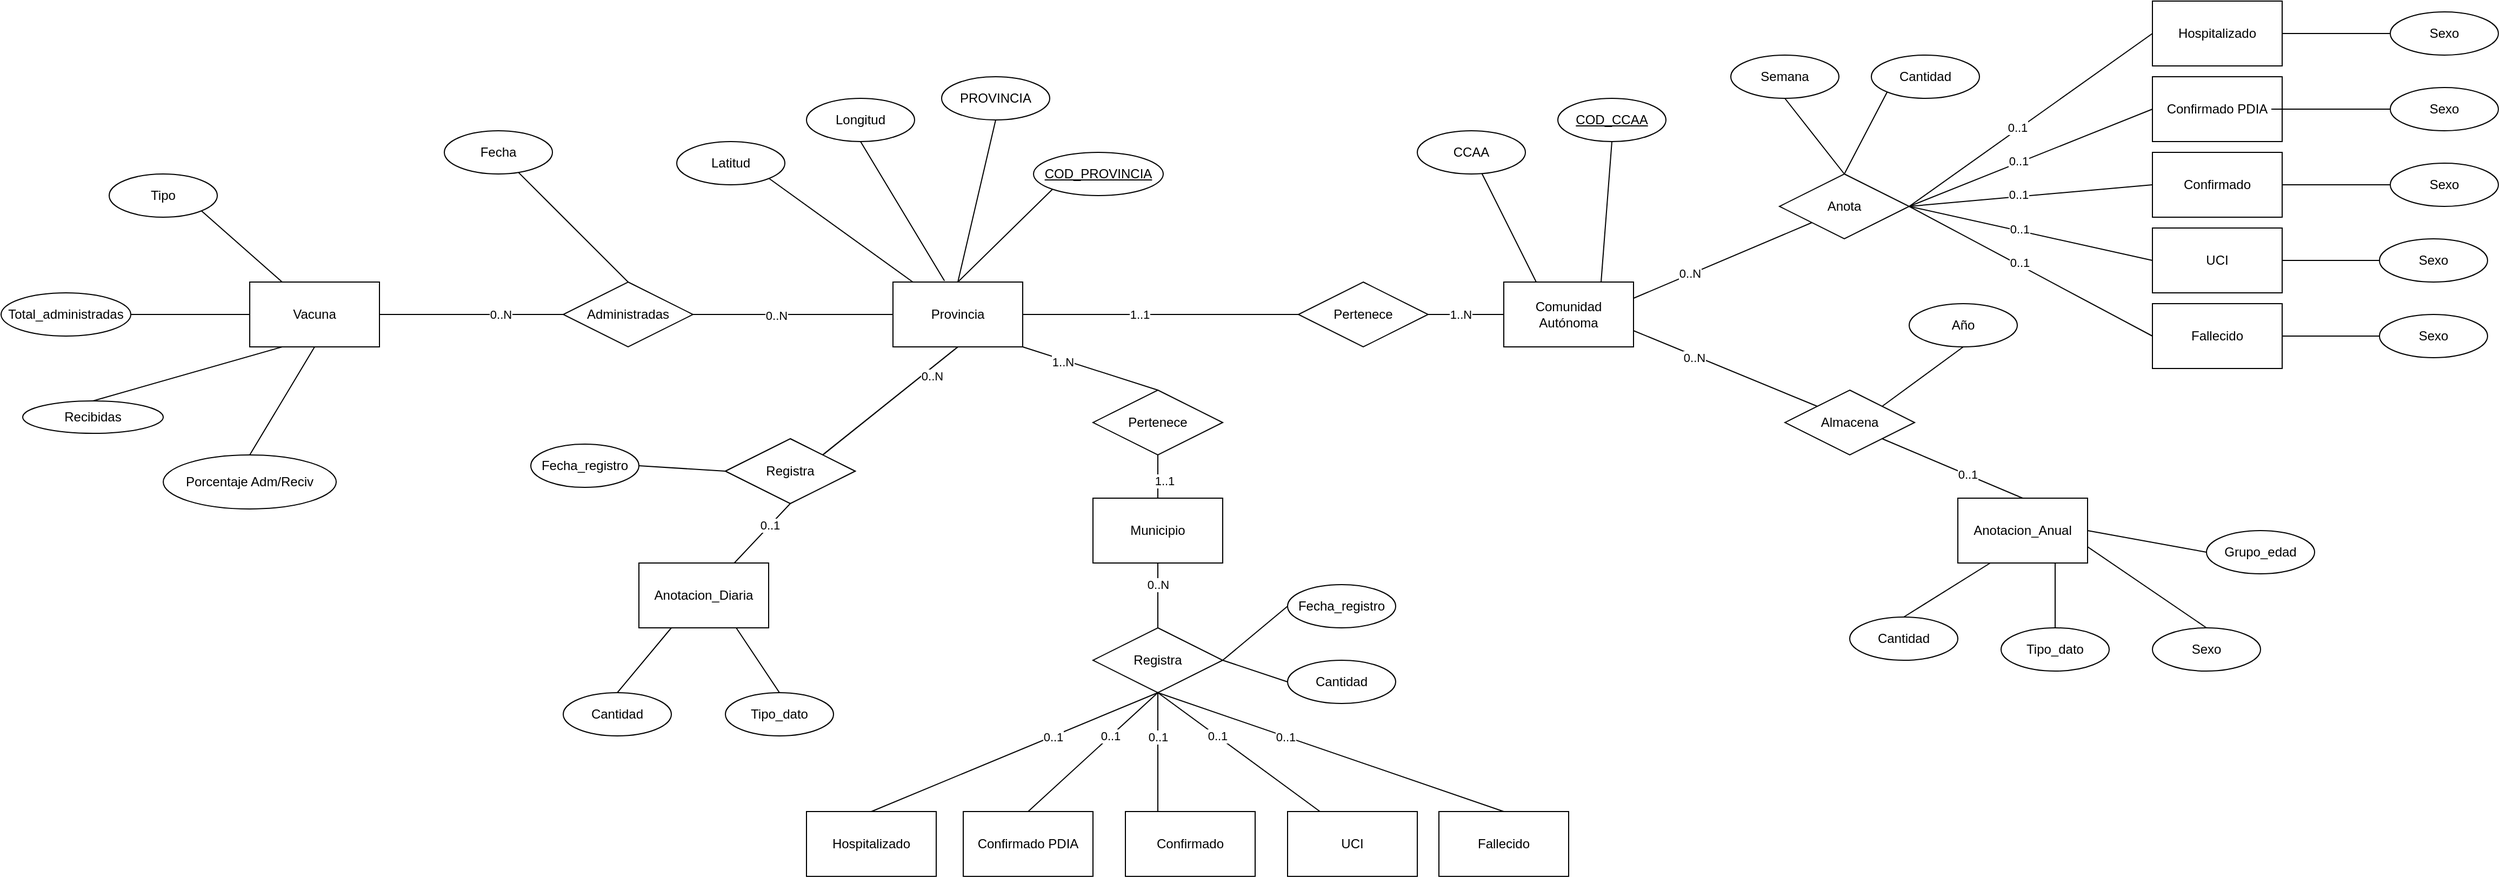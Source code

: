 <mxfile version="17.4.0" type="github">
  <diagram id="x1stXme_lI0jsgs1N3h_" name="Page-1">
    <mxGraphModel dx="2881" dy="1053" grid="1" gridSize="10" guides="1" tooltips="1" connect="1" arrows="1" fold="1" page="1" pageScale="1" pageWidth="850" pageHeight="1100" math="0" shadow="0">
      <root>
        <mxCell id="0" />
        <mxCell id="1" parent="0" />
        <mxCell id="La3-25jKobvIbMl1DCS8-1" style="rounded=0;orthogonalLoop=1;jettySize=auto;html=1;exitX=0.5;exitY=1;exitDx=0;exitDy=0;entryX=1;entryY=0;entryDx=0;entryDy=0;endArrow=none;endFill=0;" edge="1" parent="1" source="La3-25jKobvIbMl1DCS8-3" target="La3-25jKobvIbMl1DCS8-42">
          <mxGeometry relative="1" as="geometry" />
        </mxCell>
        <mxCell id="La3-25jKobvIbMl1DCS8-2" value="0..N" style="edgeLabel;html=1;align=center;verticalAlign=middle;resizable=0;points=[];" vertex="1" connectable="0" parent="La3-25jKobvIbMl1DCS8-1">
          <mxGeometry x="-0.6" y="-2" relative="1" as="geometry">
            <mxPoint x="2" y="8" as="offset" />
          </mxGeometry>
        </mxCell>
        <mxCell id="La3-25jKobvIbMl1DCS8-3" value="Provincia" style="rounded=0;whiteSpace=wrap;html=1;" vertex="1" parent="1">
          <mxGeometry x="165" y="390" width="120" height="60" as="geometry" />
        </mxCell>
        <mxCell id="La3-25jKobvIbMl1DCS8-4" value="Pertenece" style="rhombus;whiteSpace=wrap;html=1;" vertex="1" parent="1">
          <mxGeometry x="540" y="390" width="120" height="60" as="geometry" />
        </mxCell>
        <mxCell id="La3-25jKobvIbMl1DCS8-5" value="Comunidad Autónoma" style="rounded=0;whiteSpace=wrap;html=1;" vertex="1" parent="1">
          <mxGeometry x="730" y="390" width="120" height="60" as="geometry" />
        </mxCell>
        <mxCell id="La3-25jKobvIbMl1DCS8-6" value="PROVINCIA" style="ellipse;whiteSpace=wrap;html=1;" vertex="1" parent="1">
          <mxGeometry x="210" y="200" width="100" height="40" as="geometry" />
        </mxCell>
        <mxCell id="La3-25jKobvIbMl1DCS8-7" value="&lt;u&gt;COD_PROVINCIA&lt;/u&gt;" style="ellipse;whiteSpace=wrap;html=1;" vertex="1" parent="1">
          <mxGeometry x="295" y="270" width="120" height="40" as="geometry" />
        </mxCell>
        <mxCell id="La3-25jKobvIbMl1DCS8-8" value="" style="endArrow=none;html=1;rounded=0;entryX=0;entryY=1;entryDx=0;entryDy=0;exitX=0.5;exitY=0;exitDx=0;exitDy=0;" edge="1" parent="1" source="La3-25jKobvIbMl1DCS8-3" target="La3-25jKobvIbMl1DCS8-7">
          <mxGeometry width="50" height="50" relative="1" as="geometry">
            <mxPoint x="405" y="530" as="sourcePoint" />
            <mxPoint x="455" y="480" as="targetPoint" />
          </mxGeometry>
        </mxCell>
        <mxCell id="La3-25jKobvIbMl1DCS8-9" value="" style="endArrow=none;html=1;rounded=0;entryX=0.5;entryY=1;entryDx=0;entryDy=0;exitX=0.5;exitY=0;exitDx=0;exitDy=0;" edge="1" parent="1" source="La3-25jKobvIbMl1DCS8-3" target="La3-25jKobvIbMl1DCS8-6">
          <mxGeometry width="50" height="50" relative="1" as="geometry">
            <mxPoint x="405" y="530" as="sourcePoint" />
            <mxPoint x="455" y="480" as="targetPoint" />
          </mxGeometry>
        </mxCell>
        <mxCell id="La3-25jKobvIbMl1DCS8-10" value="CCAA" style="ellipse;whiteSpace=wrap;html=1;" vertex="1" parent="1">
          <mxGeometry x="650" y="250" width="100" height="40" as="geometry" />
        </mxCell>
        <mxCell id="La3-25jKobvIbMl1DCS8-11" value="&lt;u&gt;COD_CCAA&lt;/u&gt;" style="ellipse;whiteSpace=wrap;html=1;" vertex="1" parent="1">
          <mxGeometry x="780" y="220" width="100" height="40" as="geometry" />
        </mxCell>
        <mxCell id="La3-25jKobvIbMl1DCS8-12" value="" style="endArrow=none;html=1;rounded=0;exitX=0.25;exitY=0;exitDx=0;exitDy=0;" edge="1" parent="1" source="La3-25jKobvIbMl1DCS8-5" target="La3-25jKobvIbMl1DCS8-10">
          <mxGeometry width="50" height="50" relative="1" as="geometry">
            <mxPoint x="670" y="380" as="sourcePoint" />
            <mxPoint x="720" y="330" as="targetPoint" />
          </mxGeometry>
        </mxCell>
        <mxCell id="La3-25jKobvIbMl1DCS8-13" value="" style="endArrow=none;html=1;rounded=0;entryX=0.5;entryY=1;entryDx=0;entryDy=0;exitX=0.75;exitY=0;exitDx=0;exitDy=0;" edge="1" parent="1" source="La3-25jKobvIbMl1DCS8-5" target="La3-25jKobvIbMl1DCS8-11">
          <mxGeometry width="50" height="50" relative="1" as="geometry">
            <mxPoint x="870" y="400" as="sourcePoint" />
            <mxPoint x="920" y="350" as="targetPoint" />
          </mxGeometry>
        </mxCell>
        <mxCell id="La3-25jKobvIbMl1DCS8-14" value="" style="endArrow=none;html=1;rounded=0;strokeColor=default;exitX=1;exitY=0.5;exitDx=0;exitDy=0;entryX=0;entryY=0.5;entryDx=0;entryDy=0;" edge="1" parent="1" source="La3-25jKobvIbMl1DCS8-3" target="La3-25jKobvIbMl1DCS8-4">
          <mxGeometry width="50" height="50" relative="1" as="geometry">
            <mxPoint x="275" y="450" as="sourcePoint" />
            <mxPoint x="345.0" y="420.0" as="targetPoint" />
          </mxGeometry>
        </mxCell>
        <mxCell id="La3-25jKobvIbMl1DCS8-15" value="1..1" style="edgeLabel;html=1;align=center;verticalAlign=middle;resizable=0;points=[];" vertex="1" connectable="0" parent="La3-25jKobvIbMl1DCS8-14">
          <mxGeometry x="-0.2" relative="1" as="geometry">
            <mxPoint x="6" as="offset" />
          </mxGeometry>
        </mxCell>
        <mxCell id="La3-25jKobvIbMl1DCS8-16" value="" style="endArrow=none;html=1;rounded=0;strokeColor=default;exitX=1;exitY=0.5;exitDx=0;exitDy=0;entryX=0;entryY=0.5;entryDx=0;entryDy=0;" edge="1" parent="1" source="La3-25jKobvIbMl1DCS8-4" target="La3-25jKobvIbMl1DCS8-5">
          <mxGeometry width="50" height="50" relative="1" as="geometry">
            <mxPoint x="670" y="419.5" as="sourcePoint" />
            <mxPoint x="770" y="419.5" as="targetPoint" />
          </mxGeometry>
        </mxCell>
        <mxCell id="La3-25jKobvIbMl1DCS8-17" value="1..N" style="edgeLabel;html=1;align=center;verticalAlign=middle;resizable=0;points=[];" vertex="1" connectable="0" parent="La3-25jKobvIbMl1DCS8-16">
          <mxGeometry x="0.214" y="-1" relative="1" as="geometry">
            <mxPoint x="-13" y="-1" as="offset" />
          </mxGeometry>
        </mxCell>
        <mxCell id="La3-25jKobvIbMl1DCS8-18" value="Vacuna" style="rounded=0;whiteSpace=wrap;html=1;" vertex="1" parent="1">
          <mxGeometry x="-430" y="390" width="120" height="60" as="geometry" />
        </mxCell>
        <mxCell id="La3-25jKobvIbMl1DCS8-19" value="Tipo" style="ellipse;whiteSpace=wrap;html=1;" vertex="1" parent="1">
          <mxGeometry x="-560" y="290" width="100" height="40" as="geometry" />
        </mxCell>
        <mxCell id="La3-25jKobvIbMl1DCS8-20" value="" style="endArrow=none;html=1;rounded=0;strokeColor=default;entryX=0.25;entryY=0;entryDx=0;entryDy=0;exitX=1;exitY=1;exitDx=0;exitDy=0;" edge="1" parent="1" source="La3-25jKobvIbMl1DCS8-19" target="La3-25jKobvIbMl1DCS8-18">
          <mxGeometry width="50" height="50" relative="1" as="geometry">
            <mxPoint x="-710" y="490" as="sourcePoint" />
            <mxPoint x="-660" y="440" as="targetPoint" />
          </mxGeometry>
        </mxCell>
        <mxCell id="La3-25jKobvIbMl1DCS8-21" value="Total_administradas" style="ellipse;whiteSpace=wrap;html=1;" vertex="1" parent="1">
          <mxGeometry x="-660" y="400" width="120" height="40" as="geometry" />
        </mxCell>
        <mxCell id="La3-25jKobvIbMl1DCS8-22" value="" style="endArrow=none;html=1;rounded=0;strokeColor=default;entryX=0;entryY=0.5;entryDx=0;entryDy=0;exitX=1;exitY=0.5;exitDx=0;exitDy=0;" edge="1" parent="1" source="La3-25jKobvIbMl1DCS8-21" target="La3-25jKobvIbMl1DCS8-18">
          <mxGeometry width="50" height="50" relative="1" as="geometry">
            <mxPoint x="-560" y="510" as="sourcePoint" />
            <mxPoint x="-460" y="460" as="targetPoint" />
          </mxGeometry>
        </mxCell>
        <mxCell id="La3-25jKobvIbMl1DCS8-23" value="Recibidas" style="ellipse;whiteSpace=wrap;html=1;" vertex="1" parent="1">
          <mxGeometry x="-640" y="500" width="130" height="30" as="geometry" />
        </mxCell>
        <mxCell id="La3-25jKobvIbMl1DCS8-24" value="" style="endArrow=none;html=1;rounded=0;strokeColor=default;entryX=0.25;entryY=1;entryDx=0;entryDy=0;exitX=0.5;exitY=0;exitDx=0;exitDy=0;" edge="1" parent="1" source="La3-25jKobvIbMl1DCS8-23" target="La3-25jKobvIbMl1DCS8-18">
          <mxGeometry width="50" height="50" relative="1" as="geometry">
            <mxPoint x="-650" y="540" as="sourcePoint" />
            <mxPoint x="-570" y="450" as="targetPoint" />
          </mxGeometry>
        </mxCell>
        <mxCell id="La3-25jKobvIbMl1DCS8-25" value="Porcentaje Adm/Reciv" style="ellipse;whiteSpace=wrap;html=1;" vertex="1" parent="1">
          <mxGeometry x="-510" y="550" width="160" height="50" as="geometry" />
        </mxCell>
        <mxCell id="La3-25jKobvIbMl1DCS8-26" value="" style="endArrow=none;html=1;rounded=0;strokeColor=default;exitX=0.5;exitY=0;exitDx=0;exitDy=0;entryX=0.5;entryY=1;entryDx=0;entryDy=0;" edge="1" parent="1" source="La3-25jKobvIbMl1DCS8-25" target="La3-25jKobvIbMl1DCS8-18">
          <mxGeometry width="50" height="50" relative="1" as="geometry">
            <mxPoint x="-420" y="570" as="sourcePoint" />
            <mxPoint x="-440" y="450" as="targetPoint" />
          </mxGeometry>
        </mxCell>
        <mxCell id="La3-25jKobvIbMl1DCS8-27" value="Administradas" style="rhombus;whiteSpace=wrap;html=1;" vertex="1" parent="1">
          <mxGeometry x="-140" y="390" width="120" height="60" as="geometry" />
        </mxCell>
        <mxCell id="La3-25jKobvIbMl1DCS8-28" value="" style="endArrow=none;html=1;rounded=0;entryX=0;entryY=0.5;entryDx=0;entryDy=0;exitX=1;exitY=0.5;exitDx=0;exitDy=0;" edge="1" parent="1" source="La3-25jKobvIbMl1DCS8-27" target="La3-25jKobvIbMl1DCS8-3">
          <mxGeometry width="50" height="50" relative="1" as="geometry">
            <mxPoint x="244.64" y="550.86" as="sourcePoint" />
            <mxPoint x="210" y="420" as="targetPoint" />
          </mxGeometry>
        </mxCell>
        <mxCell id="La3-25jKobvIbMl1DCS8-29" value="0..N" style="edgeLabel;html=1;align=center;verticalAlign=middle;resizable=0;points=[];" vertex="1" connectable="0" parent="La3-25jKobvIbMl1DCS8-28">
          <mxGeometry x="0.25" y="-1" relative="1" as="geometry">
            <mxPoint x="-39" as="offset" />
          </mxGeometry>
        </mxCell>
        <mxCell id="La3-25jKobvIbMl1DCS8-30" value="" style="endArrow=none;html=1;rounded=0;entryX=0;entryY=0.5;entryDx=0;entryDy=0;exitX=1;exitY=0.5;exitDx=0;exitDy=0;" edge="1" parent="1" source="La3-25jKobvIbMl1DCS8-18" target="La3-25jKobvIbMl1DCS8-27">
          <mxGeometry width="50" height="50" relative="1" as="geometry">
            <mxPoint x="-320" y="520" as="sourcePoint" />
            <mxPoint x="-240" y="450" as="targetPoint" />
          </mxGeometry>
        </mxCell>
        <mxCell id="La3-25jKobvIbMl1DCS8-31" value="0..N" style="edgeLabel;html=1;align=center;verticalAlign=middle;resizable=0;points=[];" vertex="1" connectable="0" parent="La3-25jKobvIbMl1DCS8-30">
          <mxGeometry x="-0.4" y="-2" relative="1" as="geometry">
            <mxPoint x="61" y="-2" as="offset" />
          </mxGeometry>
        </mxCell>
        <mxCell id="La3-25jKobvIbMl1DCS8-32" value="Anotacion_Diaria" style="rounded=0;whiteSpace=wrap;html=1;" vertex="1" parent="1">
          <mxGeometry x="-70" y="650" width="120" height="60" as="geometry" />
        </mxCell>
        <mxCell id="La3-25jKobvIbMl1DCS8-33" value="Municipio" style="rounded=0;whiteSpace=wrap;html=1;" vertex="1" parent="1">
          <mxGeometry x="350" y="590" width="120" height="60" as="geometry" />
        </mxCell>
        <mxCell id="La3-25jKobvIbMl1DCS8-34" value="Tipo_dato" style="ellipse;whiteSpace=wrap;html=1;" vertex="1" parent="1">
          <mxGeometry x="10" y="770" width="100" height="40" as="geometry" />
        </mxCell>
        <mxCell id="La3-25jKobvIbMl1DCS8-35" value="" style="endArrow=none;html=1;rounded=0;entryX=0.5;entryY=0;entryDx=0;entryDy=0;exitX=0.75;exitY=1;exitDx=0;exitDy=0;" edge="1" parent="1" source="La3-25jKobvIbMl1DCS8-32" target="La3-25jKobvIbMl1DCS8-34">
          <mxGeometry width="50" height="50" relative="1" as="geometry">
            <mxPoint x="-75.0" y="725.0" as="sourcePoint" />
            <mxPoint x="5.0" y="625" as="targetPoint" />
          </mxGeometry>
        </mxCell>
        <mxCell id="La3-25jKobvIbMl1DCS8-36" value="Cantidad" style="ellipse;whiteSpace=wrap;html=1;" vertex="1" parent="1">
          <mxGeometry x="-140" y="770" width="100" height="40" as="geometry" />
        </mxCell>
        <mxCell id="La3-25jKobvIbMl1DCS8-37" value="" style="endArrow=none;html=1;rounded=0;entryX=0.5;entryY=0;entryDx=0;entryDy=0;exitX=0.25;exitY=1;exitDx=0;exitDy=0;" edge="1" parent="1" source="La3-25jKobvIbMl1DCS8-32" target="La3-25jKobvIbMl1DCS8-36">
          <mxGeometry width="50" height="50" relative="1" as="geometry">
            <mxPoint x="-5.0" y="825.0" as="sourcePoint" />
            <mxPoint x="99.854" y="875.774" as="targetPoint" />
          </mxGeometry>
        </mxCell>
        <mxCell id="La3-25jKobvIbMl1DCS8-38" value="Latitud" style="ellipse;whiteSpace=wrap;html=1;" vertex="1" parent="1">
          <mxGeometry x="-35" y="260" width="100" height="40" as="geometry" />
        </mxCell>
        <mxCell id="La3-25jKobvIbMl1DCS8-39" value="Longitud" style="ellipse;whiteSpace=wrap;html=1;" vertex="1" parent="1">
          <mxGeometry x="85" y="220" width="100" height="40" as="geometry" />
        </mxCell>
        <mxCell id="La3-25jKobvIbMl1DCS8-40" value="" style="endArrow=none;html=1;rounded=0;entryX=0.5;entryY=1;entryDx=0;entryDy=0;exitX=0.397;exitY=-0.018;exitDx=0;exitDy=0;exitPerimeter=0;" edge="1" parent="1" source="La3-25jKobvIbMl1DCS8-3" target="La3-25jKobvIbMl1DCS8-39">
          <mxGeometry width="50" height="50" relative="1" as="geometry">
            <mxPoint x="235.0" y="400.0" as="sourcePoint" />
            <mxPoint x="359.854" y="344.226" as="targetPoint" />
          </mxGeometry>
        </mxCell>
        <mxCell id="La3-25jKobvIbMl1DCS8-41" value="" style="endArrow=none;html=1;rounded=0;entryX=1;entryY=1;entryDx=0;entryDy=0;" edge="1" parent="1" source="La3-25jKobvIbMl1DCS8-3" target="La3-25jKobvIbMl1DCS8-38">
          <mxGeometry width="50" height="50" relative="1" as="geometry">
            <mxPoint x="245.0" y="410.0" as="sourcePoint" />
            <mxPoint x="369.854" y="354.226" as="targetPoint" />
          </mxGeometry>
        </mxCell>
        <mxCell id="La3-25jKobvIbMl1DCS8-42" value="Registra" style="rhombus;whiteSpace=wrap;html=1;" vertex="1" parent="1">
          <mxGeometry x="10" y="535" width="120" height="60" as="geometry" />
        </mxCell>
        <mxCell id="La3-25jKobvIbMl1DCS8-43" style="rounded=0;orthogonalLoop=1;jettySize=auto;html=1;exitX=0.5;exitY=1;exitDx=0;exitDy=0;endArrow=none;endFill=0;" edge="1" parent="1" source="La3-25jKobvIbMl1DCS8-42" target="La3-25jKobvIbMl1DCS8-32">
          <mxGeometry relative="1" as="geometry">
            <mxPoint x="224.58" y="570.0" as="sourcePoint" />
            <mxPoint x="224.58" y="630" as="targetPoint" />
          </mxGeometry>
        </mxCell>
        <mxCell id="La3-25jKobvIbMl1DCS8-44" value="0..1" style="edgeLabel;html=1;align=center;verticalAlign=middle;resizable=0;points=[];" vertex="1" connectable="0" parent="La3-25jKobvIbMl1DCS8-43">
          <mxGeometry x="-0.267" relative="1" as="geometry">
            <mxPoint as="offset" />
          </mxGeometry>
        </mxCell>
        <mxCell id="La3-25jKobvIbMl1DCS8-45" value="Fecha_registro" style="ellipse;whiteSpace=wrap;html=1;" vertex="1" parent="1">
          <mxGeometry x="-170" y="540" width="100" height="40" as="geometry" />
        </mxCell>
        <mxCell id="La3-25jKobvIbMl1DCS8-46" value="" style="endArrow=none;html=1;rounded=0;entryX=1;entryY=0.5;entryDx=0;entryDy=0;exitX=0;exitY=0.5;exitDx=0;exitDy=0;" edge="1" parent="1" source="La3-25jKobvIbMl1DCS8-42" target="La3-25jKobvIbMl1DCS8-45">
          <mxGeometry width="50" height="50" relative="1" as="geometry">
            <mxPoint x="235" y="400.0" as="sourcePoint" />
            <mxPoint x="322.574" y="314.142" as="targetPoint" />
          </mxGeometry>
        </mxCell>
        <mxCell id="La3-25jKobvIbMl1DCS8-54" value="Semana" style="ellipse;whiteSpace=wrap;html=1;" vertex="1" parent="1">
          <mxGeometry x="940" y="180" width="100" height="40" as="geometry" />
        </mxCell>
        <mxCell id="La3-25jKobvIbMl1DCS8-55" value="" style="endArrow=none;html=1;rounded=0;entryX=0.5;entryY=1;entryDx=0;entryDy=0;exitX=0.5;exitY=0;exitDx=0;exitDy=0;" edge="1" parent="1" source="La3-25jKobvIbMl1DCS8-85" target="La3-25jKobvIbMl1DCS8-54">
          <mxGeometry width="50" height="50" relative="1" as="geometry">
            <mxPoint x="1310" y="260" as="sourcePoint" />
            <mxPoint x="1250" y="320" as="targetPoint" />
          </mxGeometry>
        </mxCell>
        <mxCell id="La3-25jKobvIbMl1DCS8-56" value="Grupo_edad" style="ellipse;whiteSpace=wrap;html=1;" vertex="1" parent="1">
          <mxGeometry x="1380" y="620" width="100" height="40" as="geometry" />
        </mxCell>
        <mxCell id="La3-25jKobvIbMl1DCS8-57" value="" style="endArrow=none;html=1;rounded=0;exitX=0;exitY=0.5;exitDx=0;exitDy=0;entryX=1;entryY=0.5;entryDx=0;entryDy=0;" edge="1" parent="1" source="La3-25jKobvIbMl1DCS8-56" target="La3-25jKobvIbMl1DCS8-78">
          <mxGeometry width="50" height="50" relative="1" as="geometry">
            <mxPoint x="1515" y="430" as="sourcePoint" />
            <mxPoint x="1280" y="600" as="targetPoint" />
          </mxGeometry>
        </mxCell>
        <mxCell id="La3-25jKobvIbMl1DCS8-58" value="Pertenece" style="rhombus;whiteSpace=wrap;html=1;" vertex="1" parent="1">
          <mxGeometry x="350" y="490" width="120" height="60" as="geometry" />
        </mxCell>
        <mxCell id="La3-25jKobvIbMl1DCS8-59" value="" style="endArrow=none;html=1;rounded=0;strokeColor=default;exitX=0.5;exitY=0;exitDx=0;exitDy=0;entryX=0.5;entryY=1;entryDx=0;entryDy=0;" edge="1" parent="1" source="La3-25jKobvIbMl1DCS8-33" target="La3-25jKobvIbMl1DCS8-58">
          <mxGeometry width="50" height="50" relative="1" as="geometry">
            <mxPoint x="232.5" y="520" as="sourcePoint" />
            <mxPoint x="292.5" y="520.0" as="targetPoint" />
          </mxGeometry>
        </mxCell>
        <mxCell id="La3-25jKobvIbMl1DCS8-60" value="1..1" style="edgeLabel;html=1;align=center;verticalAlign=middle;resizable=0;points=[];" vertex="1" connectable="0" parent="La3-25jKobvIbMl1DCS8-59">
          <mxGeometry x="-0.2" relative="1" as="geometry">
            <mxPoint x="6" as="offset" />
          </mxGeometry>
        </mxCell>
        <mxCell id="La3-25jKobvIbMl1DCS8-61" value="" style="endArrow=none;html=1;rounded=0;strokeColor=default;exitX=0.5;exitY=0;exitDx=0;exitDy=0;entryX=1;entryY=1;entryDx=0;entryDy=0;" edge="1" parent="1" source="La3-25jKobvIbMl1DCS8-58" target="La3-25jKobvIbMl1DCS8-3">
          <mxGeometry width="50" height="50" relative="1" as="geometry">
            <mxPoint x="617.5" y="519.5" as="sourcePoint" />
            <mxPoint x="677.5" y="520" as="targetPoint" />
          </mxGeometry>
        </mxCell>
        <mxCell id="La3-25jKobvIbMl1DCS8-62" value="1..N" style="edgeLabel;html=1;align=center;verticalAlign=middle;resizable=0;points=[];" vertex="1" connectable="0" parent="La3-25jKobvIbMl1DCS8-61">
          <mxGeometry x="0.214" y="-1" relative="1" as="geometry">
            <mxPoint x="-13" y="-1" as="offset" />
          </mxGeometry>
        </mxCell>
        <mxCell id="La3-25jKobvIbMl1DCS8-67" value="" style="endArrow=none;html=1;rounded=0;entryX=0;entryY=0.5;entryDx=0;entryDy=0;exitX=1;exitY=0.5;exitDx=0;exitDy=0;" edge="1" parent="1" source="La3-25jKobvIbMl1DCS8-77" target="La3-25jKobvIbMl1DCS8-106">
          <mxGeometry width="50" height="50" relative="1" as="geometry">
            <mxPoint x="385" y="880" as="sourcePoint" />
            <mxPoint x="335.0" y="940" as="targetPoint" />
          </mxGeometry>
        </mxCell>
        <mxCell id="La3-25jKobvIbMl1DCS8-68" style="rounded=0;orthogonalLoop=1;jettySize=auto;html=1;exitX=0.5;exitY=1;exitDx=0;exitDy=0;entryX=1;entryY=0;entryDx=0;entryDy=0;endArrow=none;endFill=0;" edge="1" parent="1" target="La3-25jKobvIbMl1DCS8-70">
          <mxGeometry relative="1" as="geometry">
            <mxPoint x="225" y="450" as="sourcePoint" />
          </mxGeometry>
        </mxCell>
        <mxCell id="La3-25jKobvIbMl1DCS8-69" value="0..N" style="edgeLabel;html=1;align=center;verticalAlign=middle;resizable=0;points=[];" vertex="1" connectable="0" parent="La3-25jKobvIbMl1DCS8-68">
          <mxGeometry x="-0.6" y="-2" relative="1" as="geometry">
            <mxPoint x="2" y="8" as="offset" />
          </mxGeometry>
        </mxCell>
        <mxCell id="La3-25jKobvIbMl1DCS8-70" value="Registra" style="rhombus;whiteSpace=wrap;html=1;" vertex="1" parent="1">
          <mxGeometry x="10" y="535" width="120" height="60" as="geometry" />
        </mxCell>
        <mxCell id="La3-25jKobvIbMl1DCS8-71" style="rounded=0;orthogonalLoop=1;jettySize=auto;html=1;exitX=0.5;exitY=1;exitDx=0;exitDy=0;endArrow=none;endFill=0;entryX=0.5;entryY=0;entryDx=0;entryDy=0;" edge="1" parent="1" source="La3-25jKobvIbMl1DCS8-77" target="La3-25jKobvIbMl1DCS8-99">
          <mxGeometry relative="1" as="geometry">
            <mxPoint x="700" y="825" as="sourcePoint" />
            <mxPoint x="410.0" y="810" as="targetPoint" />
          </mxGeometry>
        </mxCell>
        <mxCell id="La3-25jKobvIbMl1DCS8-72" value="0..1" style="edgeLabel;html=1;align=center;verticalAlign=middle;resizable=0;points=[];" vertex="1" connectable="0" parent="La3-25jKobvIbMl1DCS8-71">
          <mxGeometry x="-0.267" relative="1" as="geometry">
            <mxPoint as="offset" />
          </mxGeometry>
        </mxCell>
        <mxCell id="La3-25jKobvIbMl1DCS8-73" value="Fecha_registro" style="ellipse;whiteSpace=wrap;html=1;" vertex="1" parent="1">
          <mxGeometry x="530" y="670" width="100" height="40" as="geometry" />
        </mxCell>
        <mxCell id="La3-25jKobvIbMl1DCS8-74" value="" style="endArrow=none;html=1;rounded=0;entryX=0;entryY=0.5;entryDx=0;entryDy=0;exitX=1;exitY=0.5;exitDx=0;exitDy=0;" edge="1" parent="1" source="La3-25jKobvIbMl1DCS8-77" target="La3-25jKobvIbMl1DCS8-73">
          <mxGeometry width="50" height="50" relative="1" as="geometry">
            <mxPoint x="640" y="795" as="sourcePoint" />
            <mxPoint x="952.574" y="544.142" as="targetPoint" />
          </mxGeometry>
        </mxCell>
        <mxCell id="La3-25jKobvIbMl1DCS8-75" style="rounded=0;orthogonalLoop=1;jettySize=auto;html=1;exitX=0.5;exitY=1;exitDx=0;exitDy=0;entryX=0.5;entryY=0;entryDx=0;entryDy=0;endArrow=none;endFill=0;" edge="1" parent="1" source="La3-25jKobvIbMl1DCS8-33" target="La3-25jKobvIbMl1DCS8-77">
          <mxGeometry relative="1" as="geometry">
            <mxPoint x="855" y="680" as="sourcePoint" />
          </mxGeometry>
        </mxCell>
        <mxCell id="La3-25jKobvIbMl1DCS8-76" value="0..N" style="edgeLabel;html=1;align=center;verticalAlign=middle;resizable=0;points=[];" vertex="1" connectable="0" parent="La3-25jKobvIbMl1DCS8-75">
          <mxGeometry x="-0.6" y="-2" relative="1" as="geometry">
            <mxPoint x="2" y="8" as="offset" />
          </mxGeometry>
        </mxCell>
        <mxCell id="La3-25jKobvIbMl1DCS8-77" value="Registra" style="rhombus;whiteSpace=wrap;html=1;" vertex="1" parent="1">
          <mxGeometry x="350" y="710" width="120" height="60" as="geometry" />
        </mxCell>
        <mxCell id="La3-25jKobvIbMl1DCS8-78" value="Anotacion_Anual" style="rounded=0;whiteSpace=wrap;html=1;" vertex="1" parent="1">
          <mxGeometry x="1150" y="590" width="120" height="60" as="geometry" />
        </mxCell>
        <mxCell id="La3-25jKobvIbMl1DCS8-79" value="Tipo_dato" style="ellipse;whiteSpace=wrap;html=1;" vertex="1" parent="1">
          <mxGeometry x="1190" y="710" width="100" height="40" as="geometry" />
        </mxCell>
        <mxCell id="La3-25jKobvIbMl1DCS8-80" value="Cantidad" style="ellipse;whiteSpace=wrap;html=1;" vertex="1" parent="1">
          <mxGeometry x="1050" y="700" width="100" height="40" as="geometry" />
        </mxCell>
        <mxCell id="La3-25jKobvIbMl1DCS8-81" value="" style="endArrow=none;html=1;rounded=0;entryX=0.5;entryY=0;entryDx=0;entryDy=0;exitX=0.25;exitY=1;exitDx=0;exitDy=0;" edge="1" parent="1" source="La3-25jKobvIbMl1DCS8-78" target="La3-25jKobvIbMl1DCS8-80">
          <mxGeometry width="50" height="50" relative="1" as="geometry">
            <mxPoint x="840" y="670" as="sourcePoint" />
            <mxPoint x="880" y="730" as="targetPoint" />
          </mxGeometry>
        </mxCell>
        <mxCell id="La3-25jKobvIbMl1DCS8-82" value="" style="endArrow=none;html=1;rounded=0;entryX=0.5;entryY=0;entryDx=0;entryDy=0;exitX=0.75;exitY=1;exitDx=0;exitDy=0;" edge="1" parent="1" source="La3-25jKobvIbMl1DCS8-78" target="La3-25jKobvIbMl1DCS8-79">
          <mxGeometry width="50" height="50" relative="1" as="geometry">
            <mxPoint x="780" y="670" as="sourcePoint" />
            <mxPoint x="730" y="730" as="targetPoint" />
          </mxGeometry>
        </mxCell>
        <mxCell id="La3-25jKobvIbMl1DCS8-83" value="Sexo" style="ellipse;whiteSpace=wrap;html=1;" vertex="1" parent="1">
          <mxGeometry x="1330" y="710" width="100" height="40" as="geometry" />
        </mxCell>
        <mxCell id="La3-25jKobvIbMl1DCS8-84" value="" style="endArrow=none;html=1;rounded=0;entryX=1;entryY=0.75;entryDx=0;entryDy=0;exitX=0.5;exitY=0;exitDx=0;exitDy=0;" edge="1" parent="1" source="La3-25jKobvIbMl1DCS8-83" target="La3-25jKobvIbMl1DCS8-78">
          <mxGeometry width="50" height="50" relative="1" as="geometry">
            <mxPoint x="870" y="680" as="sourcePoint" />
            <mxPoint x="1220" y="665" as="targetPoint" />
          </mxGeometry>
        </mxCell>
        <mxCell id="La3-25jKobvIbMl1DCS8-85" value="Anota" style="rhombus;whiteSpace=wrap;html=1;" vertex="1" parent="1">
          <mxGeometry x="985" y="290" width="120" height="60" as="geometry" />
        </mxCell>
        <mxCell id="La3-25jKobvIbMl1DCS8-86" value="" style="endArrow=none;html=1;rounded=0;entryX=0;entryY=1;entryDx=0;entryDy=0;exitX=1;exitY=0.25;exitDx=0;exitDy=0;" edge="1" parent="1" source="La3-25jKobvIbMl1DCS8-5" target="La3-25jKobvIbMl1DCS8-85">
          <mxGeometry width="50" height="50" relative="1" as="geometry">
            <mxPoint x="1310" y="260" as="sourcePoint" />
            <mxPoint x="1500" y="320" as="targetPoint" />
          </mxGeometry>
        </mxCell>
        <mxCell id="La3-25jKobvIbMl1DCS8-87" value="0..N" style="edgeLabel;html=1;align=center;verticalAlign=middle;resizable=0;points=[];" vertex="1" connectable="0" parent="La3-25jKobvIbMl1DCS8-86">
          <mxGeometry x="-0.37" y="1" relative="1" as="geometry">
            <mxPoint as="offset" />
          </mxGeometry>
        </mxCell>
        <mxCell id="La3-25jKobvIbMl1DCS8-88" value="" style="endArrow=none;html=1;rounded=0;entryX=1;entryY=0.5;entryDx=0;entryDy=0;exitX=0;exitY=0.5;exitDx=0;exitDy=0;" edge="1" parent="1" source="La3-25jKobvIbMl1DCS8-120" target="La3-25jKobvIbMl1DCS8-85">
          <mxGeometry width="50" height="50" relative="1" as="geometry">
            <mxPoint x="1320" y="270" as="sourcePoint" />
            <mxPoint x="1510" y="330" as="targetPoint" />
          </mxGeometry>
        </mxCell>
        <mxCell id="La3-25jKobvIbMl1DCS8-89" value="0..1" style="edgeLabel;html=1;align=center;verticalAlign=middle;resizable=0;points=[];" vertex="1" connectable="0" parent="La3-25jKobvIbMl1DCS8-88">
          <mxGeometry x="0.102" y="-2" relative="1" as="geometry">
            <mxPoint as="offset" />
          </mxGeometry>
        </mxCell>
        <mxCell id="La3-25jKobvIbMl1DCS8-90" value="Año" style="ellipse;whiteSpace=wrap;html=1;" vertex="1" parent="1">
          <mxGeometry x="1105" y="410" width="100" height="40" as="geometry" />
        </mxCell>
        <mxCell id="La3-25jKobvIbMl1DCS8-91" value="" style="endArrow=none;html=1;rounded=0;entryX=0.5;entryY=1;entryDx=0;entryDy=0;exitX=1;exitY=0;exitDx=0;exitDy=0;" edge="1" parent="1" source="La3-25jKobvIbMl1DCS8-92" target="La3-25jKobvIbMl1DCS8-90">
          <mxGeometry width="50" height="50" relative="1" as="geometry">
            <mxPoint x="1240" y="565" as="sourcePoint" />
            <mxPoint x="1180" y="625" as="targetPoint" />
          </mxGeometry>
        </mxCell>
        <mxCell id="La3-25jKobvIbMl1DCS8-92" value="Almacena" style="rhombus;whiteSpace=wrap;html=1;" vertex="1" parent="1">
          <mxGeometry x="990" y="490" width="120" height="60" as="geometry" />
        </mxCell>
        <mxCell id="La3-25jKobvIbMl1DCS8-93" value="" style="endArrow=none;html=1;rounded=0;entryX=0;entryY=0;entryDx=0;entryDy=0;exitX=1;exitY=0.75;exitDx=0;exitDy=0;" edge="1" parent="1" source="La3-25jKobvIbMl1DCS8-5" target="La3-25jKobvIbMl1DCS8-92">
          <mxGeometry width="50" height="50" relative="1" as="geometry">
            <mxPoint x="780" y="710" as="sourcePoint" />
            <mxPoint x="1430" y="625" as="targetPoint" />
          </mxGeometry>
        </mxCell>
        <mxCell id="La3-25jKobvIbMl1DCS8-94" value="0..N" style="edgeLabel;html=1;align=center;verticalAlign=middle;resizable=0;points=[];" vertex="1" connectable="0" parent="La3-25jKobvIbMl1DCS8-93">
          <mxGeometry x="-0.339" y="-2" relative="1" as="geometry">
            <mxPoint as="offset" />
          </mxGeometry>
        </mxCell>
        <mxCell id="La3-25jKobvIbMl1DCS8-95" value="" style="endArrow=none;html=1;rounded=0;entryX=1;entryY=1;entryDx=0;entryDy=0;exitX=0.5;exitY=0;exitDx=0;exitDy=0;" edge="1" parent="1" source="La3-25jKobvIbMl1DCS8-78" target="La3-25jKobvIbMl1DCS8-92">
          <mxGeometry width="50" height="50" relative="1" as="geometry">
            <mxPoint x="1140" y="525" as="sourcePoint" />
            <mxPoint x="1440" y="635" as="targetPoint" />
          </mxGeometry>
        </mxCell>
        <mxCell id="La3-25jKobvIbMl1DCS8-96" value="0..1" style="edgeLabel;html=1;align=center;verticalAlign=middle;resizable=0;points=[];" vertex="1" connectable="0" parent="La3-25jKobvIbMl1DCS8-95">
          <mxGeometry x="-0.208" relative="1" as="geometry">
            <mxPoint as="offset" />
          </mxGeometry>
        </mxCell>
        <mxCell id="La3-25jKobvIbMl1DCS8-97" value="Fecha" style="ellipse;whiteSpace=wrap;html=1;" vertex="1" parent="1">
          <mxGeometry x="-250" y="250" width="100" height="40" as="geometry" />
        </mxCell>
        <mxCell id="La3-25jKobvIbMl1DCS8-98" value="" style="endArrow=none;html=1;rounded=0;exitX=0.5;exitY=0;exitDx=0;exitDy=0;" edge="1" parent="1" source="La3-25jKobvIbMl1DCS8-27" target="La3-25jKobvIbMl1DCS8-97">
          <mxGeometry width="50" height="50" relative="1" as="geometry">
            <mxPoint x="-80" y="245" as="sourcePoint" />
            <mxPoint x="232.574" y="-5.858" as="targetPoint" />
          </mxGeometry>
        </mxCell>
        <mxCell id="La3-25jKobvIbMl1DCS8-99" value="Hospitalizado" style="rounded=0;whiteSpace=wrap;html=1;" vertex="1" parent="1">
          <mxGeometry x="85" y="880" width="120" height="60" as="geometry" />
        </mxCell>
        <mxCell id="La3-25jKobvIbMl1DCS8-100" value="Confirmado PDIA" style="rounded=0;whiteSpace=wrap;html=1;" vertex="1" parent="1">
          <mxGeometry x="230" y="880" width="120" height="60" as="geometry" />
        </mxCell>
        <mxCell id="La3-25jKobvIbMl1DCS8-101" value="UCI" style="rounded=0;whiteSpace=wrap;html=1;" vertex="1" parent="1">
          <mxGeometry x="530" y="880" width="120" height="60" as="geometry" />
        </mxCell>
        <mxCell id="La3-25jKobvIbMl1DCS8-102" value="Confirmado" style="rounded=0;whiteSpace=wrap;html=1;" vertex="1" parent="1">
          <mxGeometry x="380" y="880" width="120" height="60" as="geometry" />
        </mxCell>
        <mxCell id="La3-25jKobvIbMl1DCS8-105" value="Fallecido" style="rounded=0;whiteSpace=wrap;html=1;" vertex="1" parent="1">
          <mxGeometry x="670" y="880" width="120" height="60" as="geometry" />
        </mxCell>
        <mxCell id="La3-25jKobvIbMl1DCS8-106" value="Cantidad" style="ellipse;whiteSpace=wrap;html=1;" vertex="1" parent="1">
          <mxGeometry x="530" y="740" width="100" height="40" as="geometry" />
        </mxCell>
        <mxCell id="La3-25jKobvIbMl1DCS8-107" style="rounded=0;orthogonalLoop=1;jettySize=auto;html=1;exitX=0.5;exitY=1;exitDx=0;exitDy=0;endArrow=none;endFill=0;entryX=0.5;entryY=0;entryDx=0;entryDy=0;" edge="1" parent="1" source="La3-25jKobvIbMl1DCS8-77" target="La3-25jKobvIbMl1DCS8-100">
          <mxGeometry relative="1" as="geometry">
            <mxPoint x="420.0" y="780" as="sourcePoint" />
            <mxPoint x="255.0" y="890" as="targetPoint" />
          </mxGeometry>
        </mxCell>
        <mxCell id="La3-25jKobvIbMl1DCS8-108" value="0..1" style="edgeLabel;html=1;align=center;verticalAlign=middle;resizable=0;points=[];" vertex="1" connectable="0" parent="La3-25jKobvIbMl1DCS8-107">
          <mxGeometry x="-0.267" relative="1" as="geometry">
            <mxPoint as="offset" />
          </mxGeometry>
        </mxCell>
        <mxCell id="La3-25jKobvIbMl1DCS8-109" style="rounded=0;orthogonalLoop=1;jettySize=auto;html=1;exitX=0.5;exitY=1;exitDx=0;exitDy=0;endArrow=none;endFill=0;entryX=0.25;entryY=0;entryDx=0;entryDy=0;" edge="1" parent="1" source="La3-25jKobvIbMl1DCS8-77" target="La3-25jKobvIbMl1DCS8-102">
          <mxGeometry relative="1" as="geometry">
            <mxPoint x="430.0" y="790" as="sourcePoint" />
            <mxPoint x="265.0" y="900" as="targetPoint" />
          </mxGeometry>
        </mxCell>
        <mxCell id="La3-25jKobvIbMl1DCS8-110" value="0..1" style="edgeLabel;html=1;align=center;verticalAlign=middle;resizable=0;points=[];" vertex="1" connectable="0" parent="La3-25jKobvIbMl1DCS8-109">
          <mxGeometry x="-0.267" relative="1" as="geometry">
            <mxPoint as="offset" />
          </mxGeometry>
        </mxCell>
        <mxCell id="La3-25jKobvIbMl1DCS8-111" style="rounded=0;orthogonalLoop=1;jettySize=auto;html=1;exitX=0.5;exitY=1;exitDx=0;exitDy=0;endArrow=none;endFill=0;entryX=0.25;entryY=0;entryDx=0;entryDy=0;" edge="1" parent="1" source="La3-25jKobvIbMl1DCS8-77" target="La3-25jKobvIbMl1DCS8-101">
          <mxGeometry relative="1" as="geometry">
            <mxPoint x="440.0" y="800" as="sourcePoint" />
            <mxPoint x="275.0" y="910" as="targetPoint" />
          </mxGeometry>
        </mxCell>
        <mxCell id="La3-25jKobvIbMl1DCS8-112" value="0..1" style="edgeLabel;html=1;align=center;verticalAlign=middle;resizable=0;points=[];" vertex="1" connectable="0" parent="La3-25jKobvIbMl1DCS8-111">
          <mxGeometry x="-0.267" relative="1" as="geometry">
            <mxPoint as="offset" />
          </mxGeometry>
        </mxCell>
        <mxCell id="La3-25jKobvIbMl1DCS8-113" style="rounded=0;orthogonalLoop=1;jettySize=auto;html=1;exitX=0.5;exitY=1;exitDx=0;exitDy=0;endArrow=none;endFill=0;entryX=0.5;entryY=0;entryDx=0;entryDy=0;" edge="1" parent="1" source="La3-25jKobvIbMl1DCS8-77" target="La3-25jKobvIbMl1DCS8-105">
          <mxGeometry relative="1" as="geometry">
            <mxPoint x="450.0" y="810" as="sourcePoint" />
            <mxPoint x="285.0" y="920" as="targetPoint" />
          </mxGeometry>
        </mxCell>
        <mxCell id="La3-25jKobvIbMl1DCS8-114" value="0..1" style="edgeLabel;html=1;align=center;verticalAlign=middle;resizable=0;points=[];" vertex="1" connectable="0" parent="La3-25jKobvIbMl1DCS8-113">
          <mxGeometry x="-0.267" relative="1" as="geometry">
            <mxPoint as="offset" />
          </mxGeometry>
        </mxCell>
        <mxCell id="La3-25jKobvIbMl1DCS8-120" value="Hospitalizado" style="rounded=0;whiteSpace=wrap;html=1;" vertex="1" parent="1">
          <mxGeometry x="1330" y="130" width="120" height="60" as="geometry" />
        </mxCell>
        <mxCell id="La3-25jKobvIbMl1DCS8-121" value="Confirmado PDIA" style="rounded=0;whiteSpace=wrap;html=1;" vertex="1" parent="1">
          <mxGeometry x="1330" y="200" width="120" height="60" as="geometry" />
        </mxCell>
        <mxCell id="La3-25jKobvIbMl1DCS8-122" value="UCI" style="rounded=0;whiteSpace=wrap;html=1;" vertex="1" parent="1">
          <mxGeometry x="1330" y="340" width="120" height="60" as="geometry" />
        </mxCell>
        <mxCell id="La3-25jKobvIbMl1DCS8-123" value="Confirmado" style="rounded=0;whiteSpace=wrap;html=1;" vertex="1" parent="1">
          <mxGeometry x="1330" y="270" width="120" height="60" as="geometry" />
        </mxCell>
        <mxCell id="La3-25jKobvIbMl1DCS8-124" value="Fallecido" style="rounded=0;whiteSpace=wrap;html=1;" vertex="1" parent="1">
          <mxGeometry x="1330" y="410" width="120" height="60" as="geometry" />
        </mxCell>
        <mxCell id="La3-25jKobvIbMl1DCS8-125" value="Sexo" style="ellipse;whiteSpace=wrap;html=1;" vertex="1" parent="1">
          <mxGeometry x="1550" y="140" width="100" height="40" as="geometry" />
        </mxCell>
        <mxCell id="La3-25jKobvIbMl1DCS8-126" value="" style="endArrow=none;html=1;rounded=0;entryX=1;entryY=0.5;entryDx=0;entryDy=0;exitX=0;exitY=0.5;exitDx=0;exitDy=0;" edge="1" parent="1" source="La3-25jKobvIbMl1DCS8-125" target="La3-25jKobvIbMl1DCS8-120">
          <mxGeometry width="50" height="50" relative="1" as="geometry">
            <mxPoint x="1350" y="402.5" as="sourcePoint" />
            <mxPoint x="1720" y="317.5" as="targetPoint" />
          </mxGeometry>
        </mxCell>
        <mxCell id="La3-25jKobvIbMl1DCS8-127" value="Cantidad" style="ellipse;whiteSpace=wrap;html=1;" vertex="1" parent="1">
          <mxGeometry x="1070" y="180" width="100" height="40" as="geometry" />
        </mxCell>
        <mxCell id="La3-25jKobvIbMl1DCS8-128" value="" style="endArrow=none;html=1;rounded=0;entryX=0;entryY=1;entryDx=0;entryDy=0;exitX=0.5;exitY=0;exitDx=0;exitDy=0;" edge="1" parent="1" target="La3-25jKobvIbMl1DCS8-127" source="La3-25jKobvIbMl1DCS8-85">
          <mxGeometry width="50" height="50" relative="1" as="geometry">
            <mxPoint x="960" y="200" as="sourcePoint" />
            <mxPoint x="600" y="305" as="targetPoint" />
          </mxGeometry>
        </mxCell>
        <mxCell id="La3-25jKobvIbMl1DCS8-129" value="" style="endArrow=none;html=1;rounded=0;entryX=1;entryY=0.5;entryDx=0;entryDy=0;exitX=0;exitY=0.5;exitDx=0;exitDy=0;" edge="1" parent="1" source="La3-25jKobvIbMl1DCS8-121" target="La3-25jKobvIbMl1DCS8-85">
          <mxGeometry width="50" height="50" relative="1" as="geometry">
            <mxPoint x="1340" y="100" as="sourcePoint" />
            <mxPoint x="1115" y="330" as="targetPoint" />
          </mxGeometry>
        </mxCell>
        <mxCell id="La3-25jKobvIbMl1DCS8-130" value="0..1" style="edgeLabel;html=1;align=center;verticalAlign=middle;resizable=0;points=[];" vertex="1" connectable="0" parent="La3-25jKobvIbMl1DCS8-129">
          <mxGeometry x="0.102" y="-2" relative="1" as="geometry">
            <mxPoint as="offset" />
          </mxGeometry>
        </mxCell>
        <mxCell id="La3-25jKobvIbMl1DCS8-131" value="" style="endArrow=none;html=1;rounded=0;entryX=1;entryY=0.5;entryDx=0;entryDy=0;exitX=0;exitY=0.5;exitDx=0;exitDy=0;" edge="1" parent="1" source="La3-25jKobvIbMl1DCS8-123" target="La3-25jKobvIbMl1DCS8-85">
          <mxGeometry width="50" height="50" relative="1" as="geometry">
            <mxPoint x="1350" y="110" as="sourcePoint" />
            <mxPoint x="1125" y="340" as="targetPoint" />
          </mxGeometry>
        </mxCell>
        <mxCell id="La3-25jKobvIbMl1DCS8-132" value="0..1" style="edgeLabel;html=1;align=center;verticalAlign=middle;resizable=0;points=[];" vertex="1" connectable="0" parent="La3-25jKobvIbMl1DCS8-131">
          <mxGeometry x="0.102" y="-2" relative="1" as="geometry">
            <mxPoint as="offset" />
          </mxGeometry>
        </mxCell>
        <mxCell id="La3-25jKobvIbMl1DCS8-133" value="" style="endArrow=none;html=1;rounded=0;entryX=1;entryY=0.5;entryDx=0;entryDy=0;exitX=0;exitY=0.5;exitDx=0;exitDy=0;" edge="1" parent="1" source="La3-25jKobvIbMl1DCS8-122" target="La3-25jKobvIbMl1DCS8-85">
          <mxGeometry width="50" height="50" relative="1" as="geometry">
            <mxPoint x="1360" y="120" as="sourcePoint" />
            <mxPoint x="1135" y="350" as="targetPoint" />
          </mxGeometry>
        </mxCell>
        <mxCell id="La3-25jKobvIbMl1DCS8-134" value="0..1" style="edgeLabel;html=1;align=center;verticalAlign=middle;resizable=0;points=[];" vertex="1" connectable="0" parent="La3-25jKobvIbMl1DCS8-133">
          <mxGeometry x="0.102" y="-2" relative="1" as="geometry">
            <mxPoint as="offset" />
          </mxGeometry>
        </mxCell>
        <mxCell id="La3-25jKobvIbMl1DCS8-135" value="" style="endArrow=none;html=1;rounded=0;entryX=1;entryY=0.5;entryDx=0;entryDy=0;exitX=0;exitY=0.5;exitDx=0;exitDy=0;" edge="1" parent="1" source="La3-25jKobvIbMl1DCS8-124" target="La3-25jKobvIbMl1DCS8-85">
          <mxGeometry width="50" height="50" relative="1" as="geometry">
            <mxPoint x="1370" y="130" as="sourcePoint" />
            <mxPoint x="1145" y="360" as="targetPoint" />
          </mxGeometry>
        </mxCell>
        <mxCell id="La3-25jKobvIbMl1DCS8-136" value="0..1" style="edgeLabel;html=1;align=center;verticalAlign=middle;resizable=0;points=[];" vertex="1" connectable="0" parent="La3-25jKobvIbMl1DCS8-135">
          <mxGeometry x="0.102" y="-2" relative="1" as="geometry">
            <mxPoint as="offset" />
          </mxGeometry>
        </mxCell>
        <mxCell id="La3-25jKobvIbMl1DCS8-137" value="Sexo" style="ellipse;whiteSpace=wrap;html=1;" vertex="1" parent="1">
          <mxGeometry x="1550" y="210" width="100" height="40" as="geometry" />
        </mxCell>
        <mxCell id="La3-25jKobvIbMl1DCS8-138" value="" style="endArrow=none;html=1;rounded=0;entryX=1;entryY=0.5;entryDx=0;entryDy=0;exitX=0;exitY=0.5;exitDx=0;exitDy=0;" edge="1" parent="1" source="La3-25jKobvIbMl1DCS8-137">
          <mxGeometry width="50" height="50" relative="1" as="geometry">
            <mxPoint x="1350" y="472.5" as="sourcePoint" />
            <mxPoint x="1440" y="230" as="targetPoint" />
          </mxGeometry>
        </mxCell>
        <mxCell id="La3-25jKobvIbMl1DCS8-139" value="Sexo" style="ellipse;whiteSpace=wrap;html=1;" vertex="1" parent="1">
          <mxGeometry x="1550" y="280" width="100" height="40" as="geometry" />
        </mxCell>
        <mxCell id="La3-25jKobvIbMl1DCS8-140" value="" style="endArrow=none;html=1;rounded=0;exitX=0;exitY=0.5;exitDx=0;exitDy=0;entryX=1;entryY=0.5;entryDx=0;entryDy=0;" edge="1" parent="1" source="La3-25jKobvIbMl1DCS8-139" target="La3-25jKobvIbMl1DCS8-123">
          <mxGeometry width="50" height="50" relative="1" as="geometry">
            <mxPoint x="1350" y="542.5" as="sourcePoint" />
            <mxPoint x="1490" y="300" as="targetPoint" />
          </mxGeometry>
        </mxCell>
        <mxCell id="La3-25jKobvIbMl1DCS8-141" value="Sexo" style="ellipse;whiteSpace=wrap;html=1;" vertex="1" parent="1">
          <mxGeometry x="1540" y="350" width="100" height="40" as="geometry" />
        </mxCell>
        <mxCell id="La3-25jKobvIbMl1DCS8-142" value="" style="endArrow=none;html=1;rounded=0;exitX=0;exitY=0.5;exitDx=0;exitDy=0;entryX=1;entryY=0.5;entryDx=0;entryDy=0;" edge="1" parent="1" source="La3-25jKobvIbMl1DCS8-141" target="La3-25jKobvIbMl1DCS8-122">
          <mxGeometry width="50" height="50" relative="1" as="geometry">
            <mxPoint x="1340" y="612.5" as="sourcePoint" />
            <mxPoint x="1480" y="360" as="targetPoint" />
          </mxGeometry>
        </mxCell>
        <mxCell id="La3-25jKobvIbMl1DCS8-143" value="Sexo" style="ellipse;whiteSpace=wrap;html=1;" vertex="1" parent="1">
          <mxGeometry x="1540" y="420" width="100" height="40" as="geometry" />
        </mxCell>
        <mxCell id="La3-25jKobvIbMl1DCS8-144" value="" style="endArrow=none;html=1;rounded=0;exitX=0;exitY=0.5;exitDx=0;exitDy=0;entryX=1;entryY=0.5;entryDx=0;entryDy=0;" edge="1" parent="1" source="La3-25jKobvIbMl1DCS8-143" target="La3-25jKobvIbMl1DCS8-124">
          <mxGeometry width="50" height="50" relative="1" as="geometry">
            <mxPoint x="1340" y="682.5" as="sourcePoint" />
            <mxPoint x="1470" y="440" as="targetPoint" />
          </mxGeometry>
        </mxCell>
      </root>
    </mxGraphModel>
  </diagram>
</mxfile>
